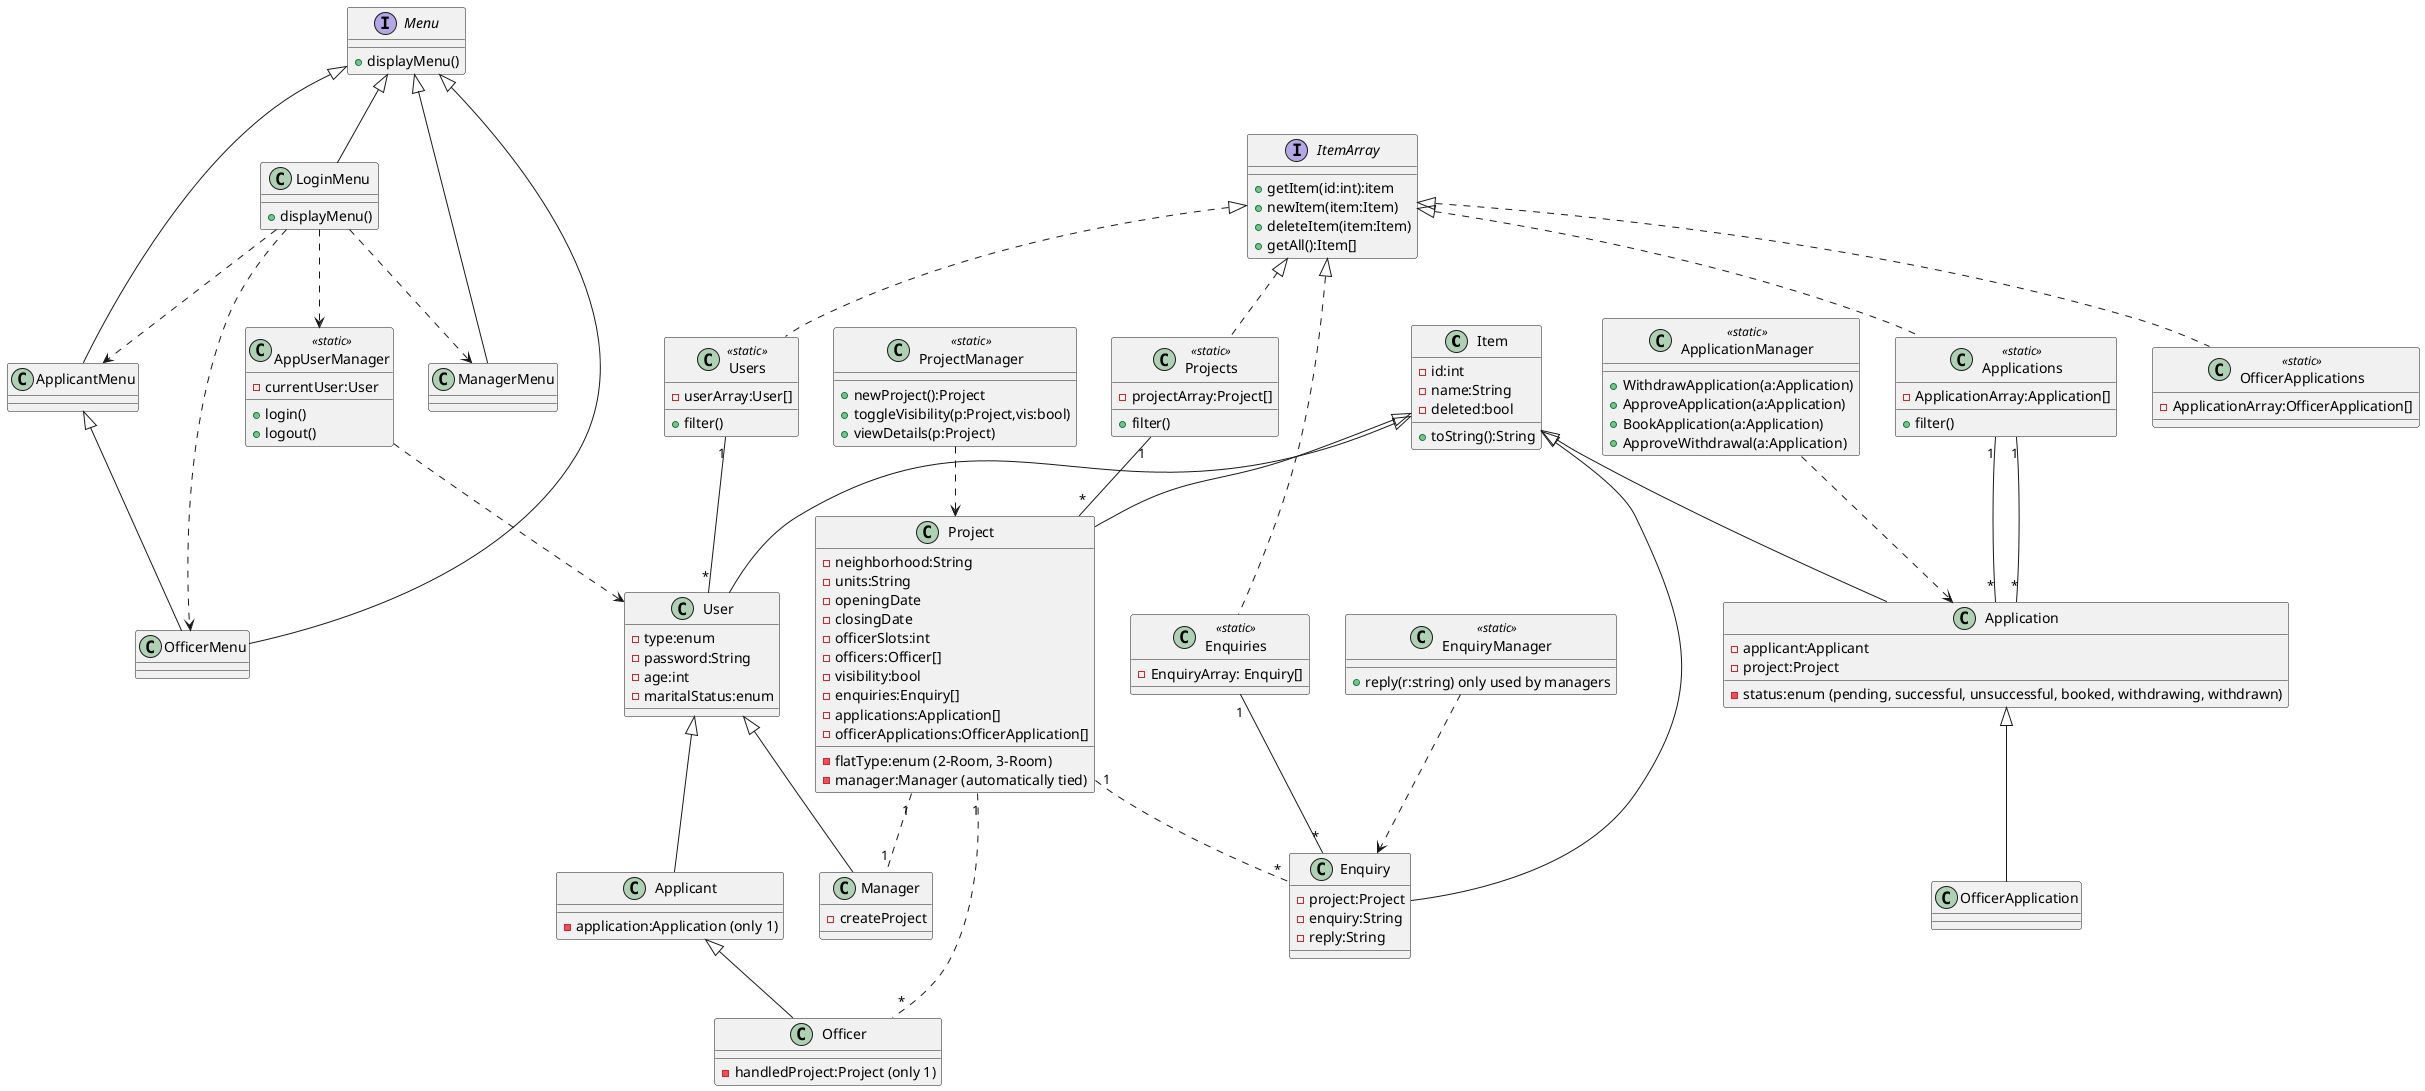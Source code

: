 @startuml EntityClassDiagram
class Item {
    -id:int
    -name:String
    -deleted:bool
    +toString():String
}

interface ItemArray{
    +getItem(id:int):item
    +newItem(item:Item)
    +deleteItem(item:Item)
    +getAll():Item[]
}

'Project Items
class Project extends Item {
    -neighborhood:String
    -flatType:enum (2-Room, 3-Room)
    -units:String
    -openingDate
    -closingDate
    -manager:Manager (automatically tied)
    -officerSlots:int
    -officers:Officer[]
    -visibility:bool
    -enquiries:Enquiry[]
    -applications:Application[]
    -officerApplications:OfficerApplication[]
}
Project "1" .. "*" Officer
Project "1" .. "1" Manager
Project "1" .. "*" Enquiry

class Application extends Item {
    -applicant:Applicant
    -project:Project
    -status:enum (pending, successful, unsuccessful, booked, withdrawing, withdrawn)
}

class OfficerApplication extends Application

class Enquiry extends Item {
    -project:Project
    -enquiry:String
    -reply:String
}

'Users
class User extends Item{
    -type:enum
    -password:String
    -age:int
    -maritalStatus:enum
}

class Applicant extends User{
    -application:Application (only 1)
}

class Officer extends Applicant {
    -handledProject:Project (only 1)
}

class Manager extends User {
    -createProject
}

'GUI Interfaces 
interface Menu {
    +displayMenu()
}
class ApplicantMenu extends Menu
class ManagerMenu extends Menu
class OfficerMenu extends Menu
class LoginMenu extends Menu {
    +displayMenu()
    'after login, we call one of the 3 menus based on the  enum 
}
LoginMenu ..> AppUserManager
LoginMenu ..> ApplicantMenu
LoginMenu ..> OfficerMenu
LoginMenu ..> ManagerMenu

'Arrays
class Users <<static>> implements ItemArray {
    -userArray:User[]
    +filter()
}
Users "1" -- "*" User

class Projects <<static>> implements ItemArray {
    -projectArray:Project[]
    +filter()
}
Projects "1" -- "*" Project

class Applications <<static>> implements ItemArray {
    -ApplicationArray:Application[]
    +filter()
}
Applications "1" -- "*" Application

class OfficerApplications <<static>> implements ItemArray {
    -ApplicationArray:OfficerApplication[]
}

Applications "1" -- "*" Application
class Enquiries <<static>> implements ItemArray {
    -EnquiryArray: Enquiry[]
}
Enquiries "1" -- "*" Enquiry

'Managers
class ApplicationManager <<static>> {
    +WithdrawApplication(a:Application)
    +ApproveApplication(a:Application)
    +BookApplication(a:Application)
    +ApproveWithdrawal(a:Application)
}
ApplicationManager ..> Application

class ProjectManager <<static>> {
    +newProject():Project
    +toggleVisibility(p:Project,vis:bool)
    +viewDetails(p:Project)
}
ProjectManager ..> Project

class EnquiryManager <<static>> {
    +reply(r:string) only used by managers
}
EnquiryManager ..> Enquiry

class AppUserManager <<static>> {
    -currentUser:User
    +login()
    +logout()
}
AppUserManager ..> User


' not sure about this one
class OfficerMenu extends ApplicantMenu 


@enduml